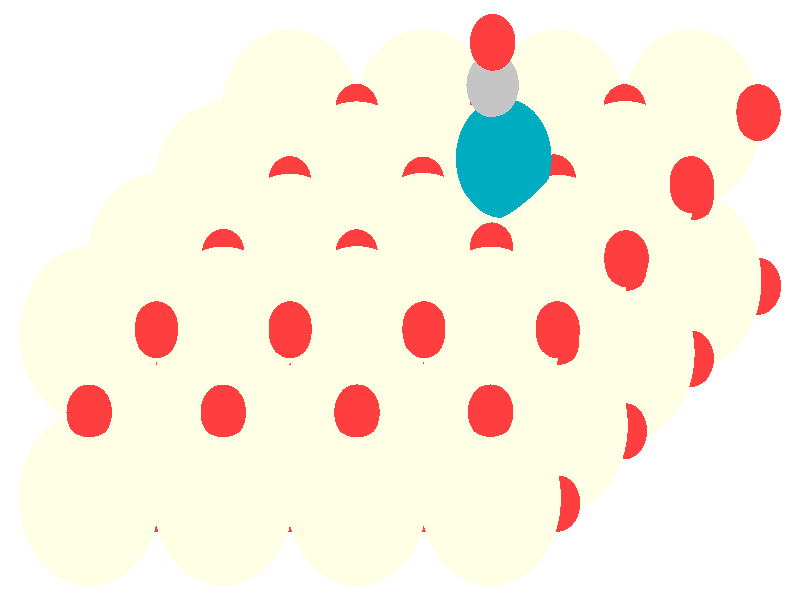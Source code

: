 #include "colors.inc"
#include "finish.inc"

global_settings {assumed_gamma 1 max_trace_level 6}
background {color White}
camera {orthographic
  right -23.22*x up 13.93*y
  direction 1.00*z
  location <0,0,50.00> look_at <0,0,0>}
light_source {<  2.00,   3.00,  40.00> color White
  area_light <0.70, 0, 0>, <0, 0.70, 0>, 3, 3
  adaptive 1 jitter}

#declare simple = finish {phong 0.7}
#declare pale = finish {ambient .5 diffuse .85 roughness .001 specular 0.200 }
#declare intermediate = finish {ambient 0.3 diffuse 0.6 specular 0.10 roughness 0.04 }
#declare vmd = finish {ambient .0 diffuse .65 phong 0.1 phong_size 40. specular 0.500 }
#declare jmol = finish {ambient .2 diffuse .6 specular 1 roughness .001 metallic}
#declare ase2 = finish {ambient 0.05 brilliance 3 diffuse 0.6 metallic specular 0.70 roughness 0.04 reflection 0.15}
#declare ase3 = finish {ambient .15 brilliance 2 diffuse .6 metallic specular 1. roughness .001 reflection .0}
#declare glass = finish {ambient .05 diffuse .3 specular 1. roughness .001}
#declare glass2 = finish {ambient .0 diffuse .3 specular 1. reflection .25 roughness .001}
#declare Rcell = 0.020;
#declare Rbond = 0.100;

#macro atom(LOC, R, COL, TRANS, FIN)
  sphere{LOC, R texture{pigment{color COL transmit TRANS} finish{FIN}}}
#end
#macro constrain(LOC, R, COL, TRANS FIN)
union{torus{R, Rcell rotate 45*z texture{pigment{color COL transmit TRANS} finish{FIN}}}
      torus{R, Rcell rotate -45*z texture{pigment{color COL transmit TRANS} finish{FIN}}}
      translate LOC}
#end

atom(<  2.63,  -4.60,  -1.15>, 2.04, rgb <1.00, 1.00, 0.78>, 0.0, ase3) // #0 
atom(< -3.19,   0.45,  -9.89>, 2.04, rgb <1.00, 1.00, 0.78>, 0.0, ase3) // #1 
atom(<  6.51,  -1.23,  -6.97>, 2.04, rgb <1.00, 1.00, 0.78>, 0.0, ase3) // #2 
atom(< -5.13,  -1.23,  -6.97>, 2.04, rgb <1.00, 1.00, 0.78>, 0.0, ase3) // #3 
atom(< -1.25,  -4.60,  -1.15>, 2.04, rgb <1.00, 1.00, 0.78>, 0.0, ase3) // #4 
atom(< -7.07,  -2.91,  -4.06>, 2.04, rgb <1.00, 1.00, 0.78>, 0.0, ase3) // #5 
atom(<  2.63,  -1.23,  -6.97>, 2.04, rgb <1.00, 1.00, 0.78>, 0.0, ase3) // #6 
atom(< -9.02,  -4.60,  -1.15>, 2.04, rgb <1.00, 1.00, 0.78>, 0.0, ase3) // #7 
atom(< -5.13,  -4.60,  -1.15>, 2.04, rgb <1.00, 1.00, 0.78>, 0.0, ase3) // #8 
atom(<  0.69,   0.45,  -9.89>, 2.04, rgb <1.00, 1.00, 0.78>, 0.0, ase3) // #9 
atom(< -1.25,  -1.23,  -6.97>, 2.04, rgb <1.00, 1.00, 0.78>, 0.0, ase3) // #10 
atom(<  0.69,  -2.91,  -4.06>, 2.04, rgb <1.00, 1.00, 0.78>, 0.0, ase3) // #11 
atom(<  8.45,   0.45,  -9.89>, 2.04, rgb <1.00, 1.00, 0.78>, 0.0, ase3) // #12 
atom(< -3.19,  -2.91,  -4.06>, 2.04, rgb <1.00, 1.00, 0.78>, 0.0, ase3) // #13 
atom(<  4.57,  -2.91,  -4.06>, 2.04, rgb <1.00, 1.00, 0.78>, 0.0, ase3) // #14 
atom(<  4.57,   0.45,  -9.89>, 2.04, rgb <1.00, 1.00, 0.78>, 0.0, ase3) // #15 
atom(<  4.57,   4.25, -10.27>, 2.04, rgb <1.00, 1.00, 0.78>, 0.0, ase3) // #16 
atom(< -3.19,   0.89,  -4.45>, 2.04, rgb <1.00, 1.00, 0.78>, 0.0, ase3) // #17 
atom(<  2.61,   2.57,  -7.35>, 2.04, rgb <1.00, 1.00, 0.78>, 0.0, ase3) // #18 
atom(<  0.69,   4.25, -10.28>, 2.04, rgb <1.00, 1.00, 0.78>, 0.0, ase3) // #19 
atom(<  0.68,   0.91,  -4.47>, 2.04, rgb <1.00, 1.00, 0.78>, 0.0, ase3) // #20 
atom(< -1.26,   2.57,  -7.37>, 2.04, rgb <1.00, 1.00, 0.78>, 0.0, ase3) // #21 
atom(< -1.25,  -0.79,  -1.55>, 2.04, rgb <1.00, 1.00, 0.78>, 0.0, ase3) // #22 
atom(< -7.06,   0.89,  -4.45>, 2.04, rgb <1.00, 1.00, 0.78>, 0.0, ase3) // #23 
atom(<  8.45,   4.25, -10.28>, 2.04, rgb <1.00, 1.00, 0.78>, 0.0, ase3) // #24 
atom(< -9.00,  -0.79,  -1.54>, 2.04, rgb <1.00, 1.00, 0.78>, 0.0, ase3) // #25 
atom(<  6.53,   2.58,  -7.37>, 2.04, rgb <1.00, 1.00, 0.78>, 0.0, ase3) // #26 
atom(< -5.13,   2.57,  -7.36>, 2.04, rgb <1.00, 1.00, 0.78>, 0.0, ase3) // #27 
atom(<  4.61,   0.86,  -4.45>, 2.04, rgb <1.00, 1.00, 0.78>, 0.0, ase3) // #28 
atom(< -5.13,  -0.80,  -1.54>, 2.04, rgb <1.00, 1.00, 0.78>, 0.0, ase3) // #29 
atom(<  2.63,  -0.80,  -1.52>, 2.04, rgb <1.00, 1.00, 0.78>, 0.0, ase3) // #30 
atom(< -3.19,   4.25, -10.28>, 2.04, rgb <1.00, 1.00, 0.78>, 0.0, ase3) // #31 
atom(<  2.63,  -3.04,  -5.43>, 0.66, rgb <1.00, 0.05, 0.05>, 0.0, ase3) // #32 
atom(<  8.45,  -1.36,  -8.34>, 0.66, rgb <1.00, 0.05, 0.05>, 0.0, ase3) // #33 
atom(<  0.69,  -4.72,  -2.52>, 0.66, rgb <1.00, 0.05, 0.05>, 0.0, ase3) // #34 
atom(< 10.40,   0.32, -11.25>, 0.66, rgb <1.00, 0.05, 0.05>, 0.0, ase3) // #35 
atom(< -3.19,  -1.36,  -8.34>, 0.66, rgb <1.00, 0.05, 0.05>, 0.0, ase3) // #36 
atom(<  4.57,  -4.72,  -2.52>, 0.66, rgb <1.00, 0.05, 0.05>, 0.0, ase3) // #37 
atom(< -1.25,  -3.04,  -5.43>, 0.66, rgb <1.00, 0.05, 0.05>, 0.0, ase3) // #38 
atom(<  6.51,  -3.04,  -5.43>, 0.66, rgb <1.00, 0.05, 0.05>, 0.0, ase3) // #39 
atom(<  6.51,   0.32, -11.25>, 0.66, rgb <1.00, 0.05, 0.05>, 0.0, ase3) // #40 
atom(< -7.07,  -4.72,  -2.52>, 0.66, rgb <1.00, 0.05, 0.05>, 0.0, ase3) // #41 
atom(<  0.69,  -1.36,  -8.34>, 0.66, rgb <1.00, 0.05, 0.05>, 0.0, ase3) // #42 
atom(<  2.63,   0.32, -11.25>, 0.66, rgb <1.00, 0.05, 0.05>, 0.0, ase3) // #43 
atom(<  4.57,  -1.36,  -8.34>, 0.66, rgb <1.00, 0.05, 0.05>, 0.0, ase3) // #44 
atom(< -3.19,  -4.72,  -2.52>, 0.66, rgb <1.00, 0.05, 0.05>, 0.0, ase3) // #45 
atom(< -5.13,  -3.04,  -5.43>, 0.66, rgb <1.00, 0.05, 0.05>, 0.0, ase3) // #46 
atom(< -1.25,   0.32, -11.25>, 0.66, rgb <1.00, 0.05, 0.05>, 0.0, ase3) // #47 
atom(<  4.57,   2.25, -11.43>, 0.66, rgb <1.00, 0.05, 0.05>, 0.0, ase3) // #48 
atom(<  2.63,   0.57,  -8.52>, 0.66, rgb <1.00, 0.05, 0.05>, 0.0, ase3) // #49 
atom(<  0.69,   2.25, -11.43>, 0.66, rgb <1.00, 0.05, 0.05>, 0.0, ase3) // #50 
atom(<  4.57,  -1.11,  -5.61>, 0.66, rgb <1.00, 0.05, 0.05>, 0.0, ase3) // #51 
atom(<  0.69,  -1.11,  -5.61>, 0.66, rgb <1.00, 0.05, 0.05>, 0.0, ase3) // #52 
atom(< -7.07,  -1.11,  -5.61>, 0.66, rgb <1.00, 0.05, 0.05>, 0.0, ase3) // #53 
atom(< -1.25,   0.57,  -8.52>, 0.66, rgb <1.00, 0.05, 0.05>, 0.0, ase3) // #54 
atom(<  6.51,   0.57,  -8.52>, 0.66, rgb <1.00, 0.05, 0.05>, 0.0, ase3) // #55 
atom(< -5.13,   0.57,  -8.52>, 0.66, rgb <1.00, 0.05, 0.05>, 0.0, ase3) // #56 
atom(<  8.45,   2.25, -11.43>, 0.66, rgb <1.00, 0.05, 0.05>, 0.0, ase3) // #57 
atom(< -3.19,  -1.11,  -5.61>, 0.66, rgb <1.00, 0.05, 0.05>, 0.0, ase3) // #58 
atom(< -3.19,   2.25, -11.43>, 0.66, rgb <1.00, 0.05, 0.05>, 0.0, ase3) // #59 
atom(< -9.02,  -2.79,  -2.70>, 0.66, rgb <1.00, 0.05, 0.05>, 0.0, ase3) // #60 
atom(< -5.13,  -2.79,  -2.70>, 0.66, rgb <1.00, 0.05, 0.05>, 0.0, ase3) // #61 
atom(<  2.63,  -2.79,  -2.70>, 0.66, rgb <1.00, 0.05, 0.05>, 0.0, ase3) // #62 
atom(< -1.25,  -2.79,  -2.70>, 0.66, rgb <1.00, 0.05, 0.05>, 0.0, ase3) // #63 
atom(<  0.68,   2.44,  -8.74>, 0.66, rgb <1.00, 0.05, 0.05>, 0.0, ase3) // #64 
atom(<  4.55,  -0.93,  -2.90>, 0.66, rgb <1.00, 0.05, 0.05>, 0.0, ase3) // #65 
atom(< -9.02,  -2.61,  -0.01>, 0.66, rgb <1.00, 0.05, 0.05>, 0.0, ase3) // #66 
atom(< -5.13,  -2.61,  -0.01>, 0.66, rgb <1.00, 0.05, 0.05>, 0.0, ase3) // #67 
atom(< -7.06,  -0.94,  -2.91>, 0.66, rgb <1.00, 0.05, 0.05>, 0.0, ase3) // #68 
atom(< -1.26,   0.76,  -5.83>, 0.66, rgb <1.00, 0.05, 0.05>, 0.0, ase3) // #69 
atom(<  2.63,  -2.60,  -0.01>, 0.66, rgb <1.00, 0.05, 0.05>, 0.0, ase3) // #70 
atom(<  6.51,   0.78,  -5.85>, 0.66, rgb <1.00, 0.05, 0.05>, 0.0, ase3) // #71 
atom(<  2.61,   0.73,  -5.86>, 0.66, rgb <1.00, 0.05, 0.05>, 0.0, ase3) // #72 
atom(<  0.73,  -0.90,  -2.91>, 0.66, rgb <1.00, 0.05, 0.05>, 0.0, ase3) // #73 
atom(< -5.14,   0.75,  -5.83>, 0.66, rgb <1.00, 0.05, 0.05>, 0.0, ase3) // #74 
atom(<  4.58,   2.44,  -8.70>, 0.66, rgb <1.00, 0.05, 0.05>, 0.0, ase3) // #75 
atom(< -3.19,  -0.93,  -2.91>, 0.66, rgb <1.00, 0.05, 0.05>, 0.0, ase3) // #76 
atom(< -1.25,  -2.61,   0.00>, 0.66, rgb <1.00, 0.05, 0.05>, 0.0, ase3) // #77 
atom(<  8.45,   2.43,  -8.73>, 0.66, rgb <1.00, 0.05, 0.05>, 0.0, ase3) // #78 
atom(< -3.20,   2.44,  -8.74>, 0.66, rgb <1.00, 0.05, 0.05>, 0.0, ase3) // #79 
atom(<  0.70,  -0.69,  -0.19>, 0.66, rgb <1.00, 0.05, 0.05>, 0.0, ase3) // #80 
atom(< -7.07,  -0.69,  -0.19>, 0.66, rgb <1.00, 0.05, 0.05>, 0.0, ase3) // #81 
atom(< -3.19,  -0.69,  -0.19>, 0.66, rgb <1.00, 0.05, 0.05>, 0.0, ase3) // #82 
atom(< 10.39,   4.35,  -8.93>, 0.66, rgb <1.00, 0.05, 0.05>, 0.0, ase3) // #83 
atom(<  2.66,   1.14,  -3.16>, 0.66, rgb <1.00, 0.05, 0.05>, 0.0, ase3) // #84 
atom(<  4.47,   2.72,  -5.89>, 0.66, rgb <1.00, 0.05, 0.05>, 0.0, ase3) // #85 
atom(<  6.52,   4.35,  -8.91>, 0.66, rgb <1.00, 0.05, 0.05>, 0.0, ase3) // #86 
atom(<  8.45,   2.68,  -6.02>, 0.66, rgb <1.00, 0.05, 0.05>, 0.0, ase3) // #87 
atom(< -1.26,   0.98,  -3.10>, 0.66, rgb <1.00, 0.05, 0.05>, 0.0, ase3) // #88 
atom(<  0.67,   2.67,  -6.03>, 0.66, rgb <1.00, 0.05, 0.05>, 0.0, ase3) // #89 
atom(<  2.64,   4.35,  -8.94>, 0.66, rgb <1.00, 0.05, 0.05>, 0.0, ase3) // #90 
atom(<  6.56,   0.96,  -3.09>, 0.66, rgb <1.00, 0.05, 0.05>, 0.0, ase3) // #91 
atom(< -5.13,   0.99,  -3.10>, 0.66, rgb <1.00, 0.05, 0.05>, 0.0, ase3) // #92 
atom(< -3.20,   2.68,  -6.01>, 0.66, rgb <1.00, 0.05, 0.05>, 0.0, ase3) // #93 
atom(< -1.26,   4.36,  -8.93>, 0.66, rgb <1.00, 0.05, 0.05>, 0.0, ase3) // #94 
atom(<  4.56,  -0.69,  -0.18>, 0.66, rgb <1.00, 0.05, 0.05>, 0.0, ase3) // #95 
atom(<  2.69,   5.98,  -2.67>, 0.66, rgb <1.00, 0.05, 0.05>, 0.0, ase3) // #96 
atom(<  3.01,   3.29,  -4.06>, 1.39, rgb <0.00, 0.41, 0.52>, 0.0, ase3) // #97 
atom(<  2.69,   4.99,  -3.28>, 0.76, rgb <0.56, 0.56, 0.56>, 0.0, ase3) // #98 
